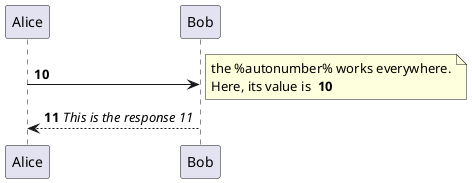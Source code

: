 @startuml
autonumber 10
Alice -> Bob
note right
  the <U+0025>autonumber<U+0025> works everywhere.
  Here, its value is ** %autonumber% **
end note
Bob --> Alice: //This is the response %autonumber%//
@enduml
